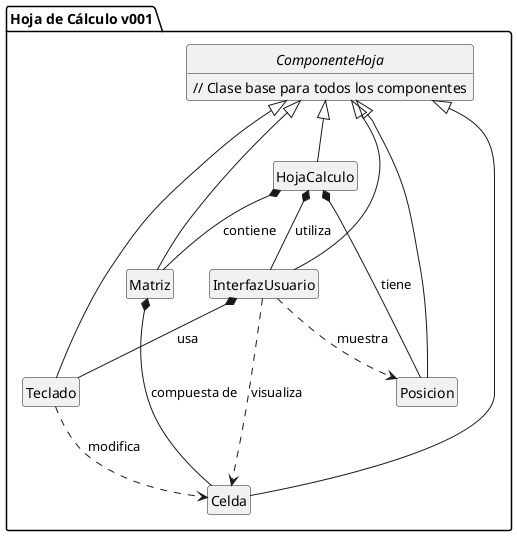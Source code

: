 @startuml
hide empty members
hide circles

package "Hoja de Cálculo v001" {
  abstract class ComponenteHoja {
    // Clase base para todos los componentes
  }
  
  class HojaCalculo extends ComponenteHoja {
  }
  
  class Matriz extends ComponenteHoja {
  }
  
  class Celda extends ComponenteHoja {
  }
  
  class Posicion extends ComponenteHoja {
  }
  
  class InterfazUsuario extends ComponenteHoja {
  }
  
  class Teclado extends ComponenteHoja {
  }
  
  ' Relaciones
  HojaCalculo *-- Matriz : contiene
  HojaCalculo *-- Posicion : tiene
  HojaCalculo *-- InterfazUsuario : utiliza
  Matriz *-- Celda : compuesta de
  InterfazUsuario *-- Teclado : usa
  InterfazUsuario ..> Celda : visualiza
  InterfazUsuario ..> Posicion : muestra
  Teclado ..> Celda : modifica
}
@enduml